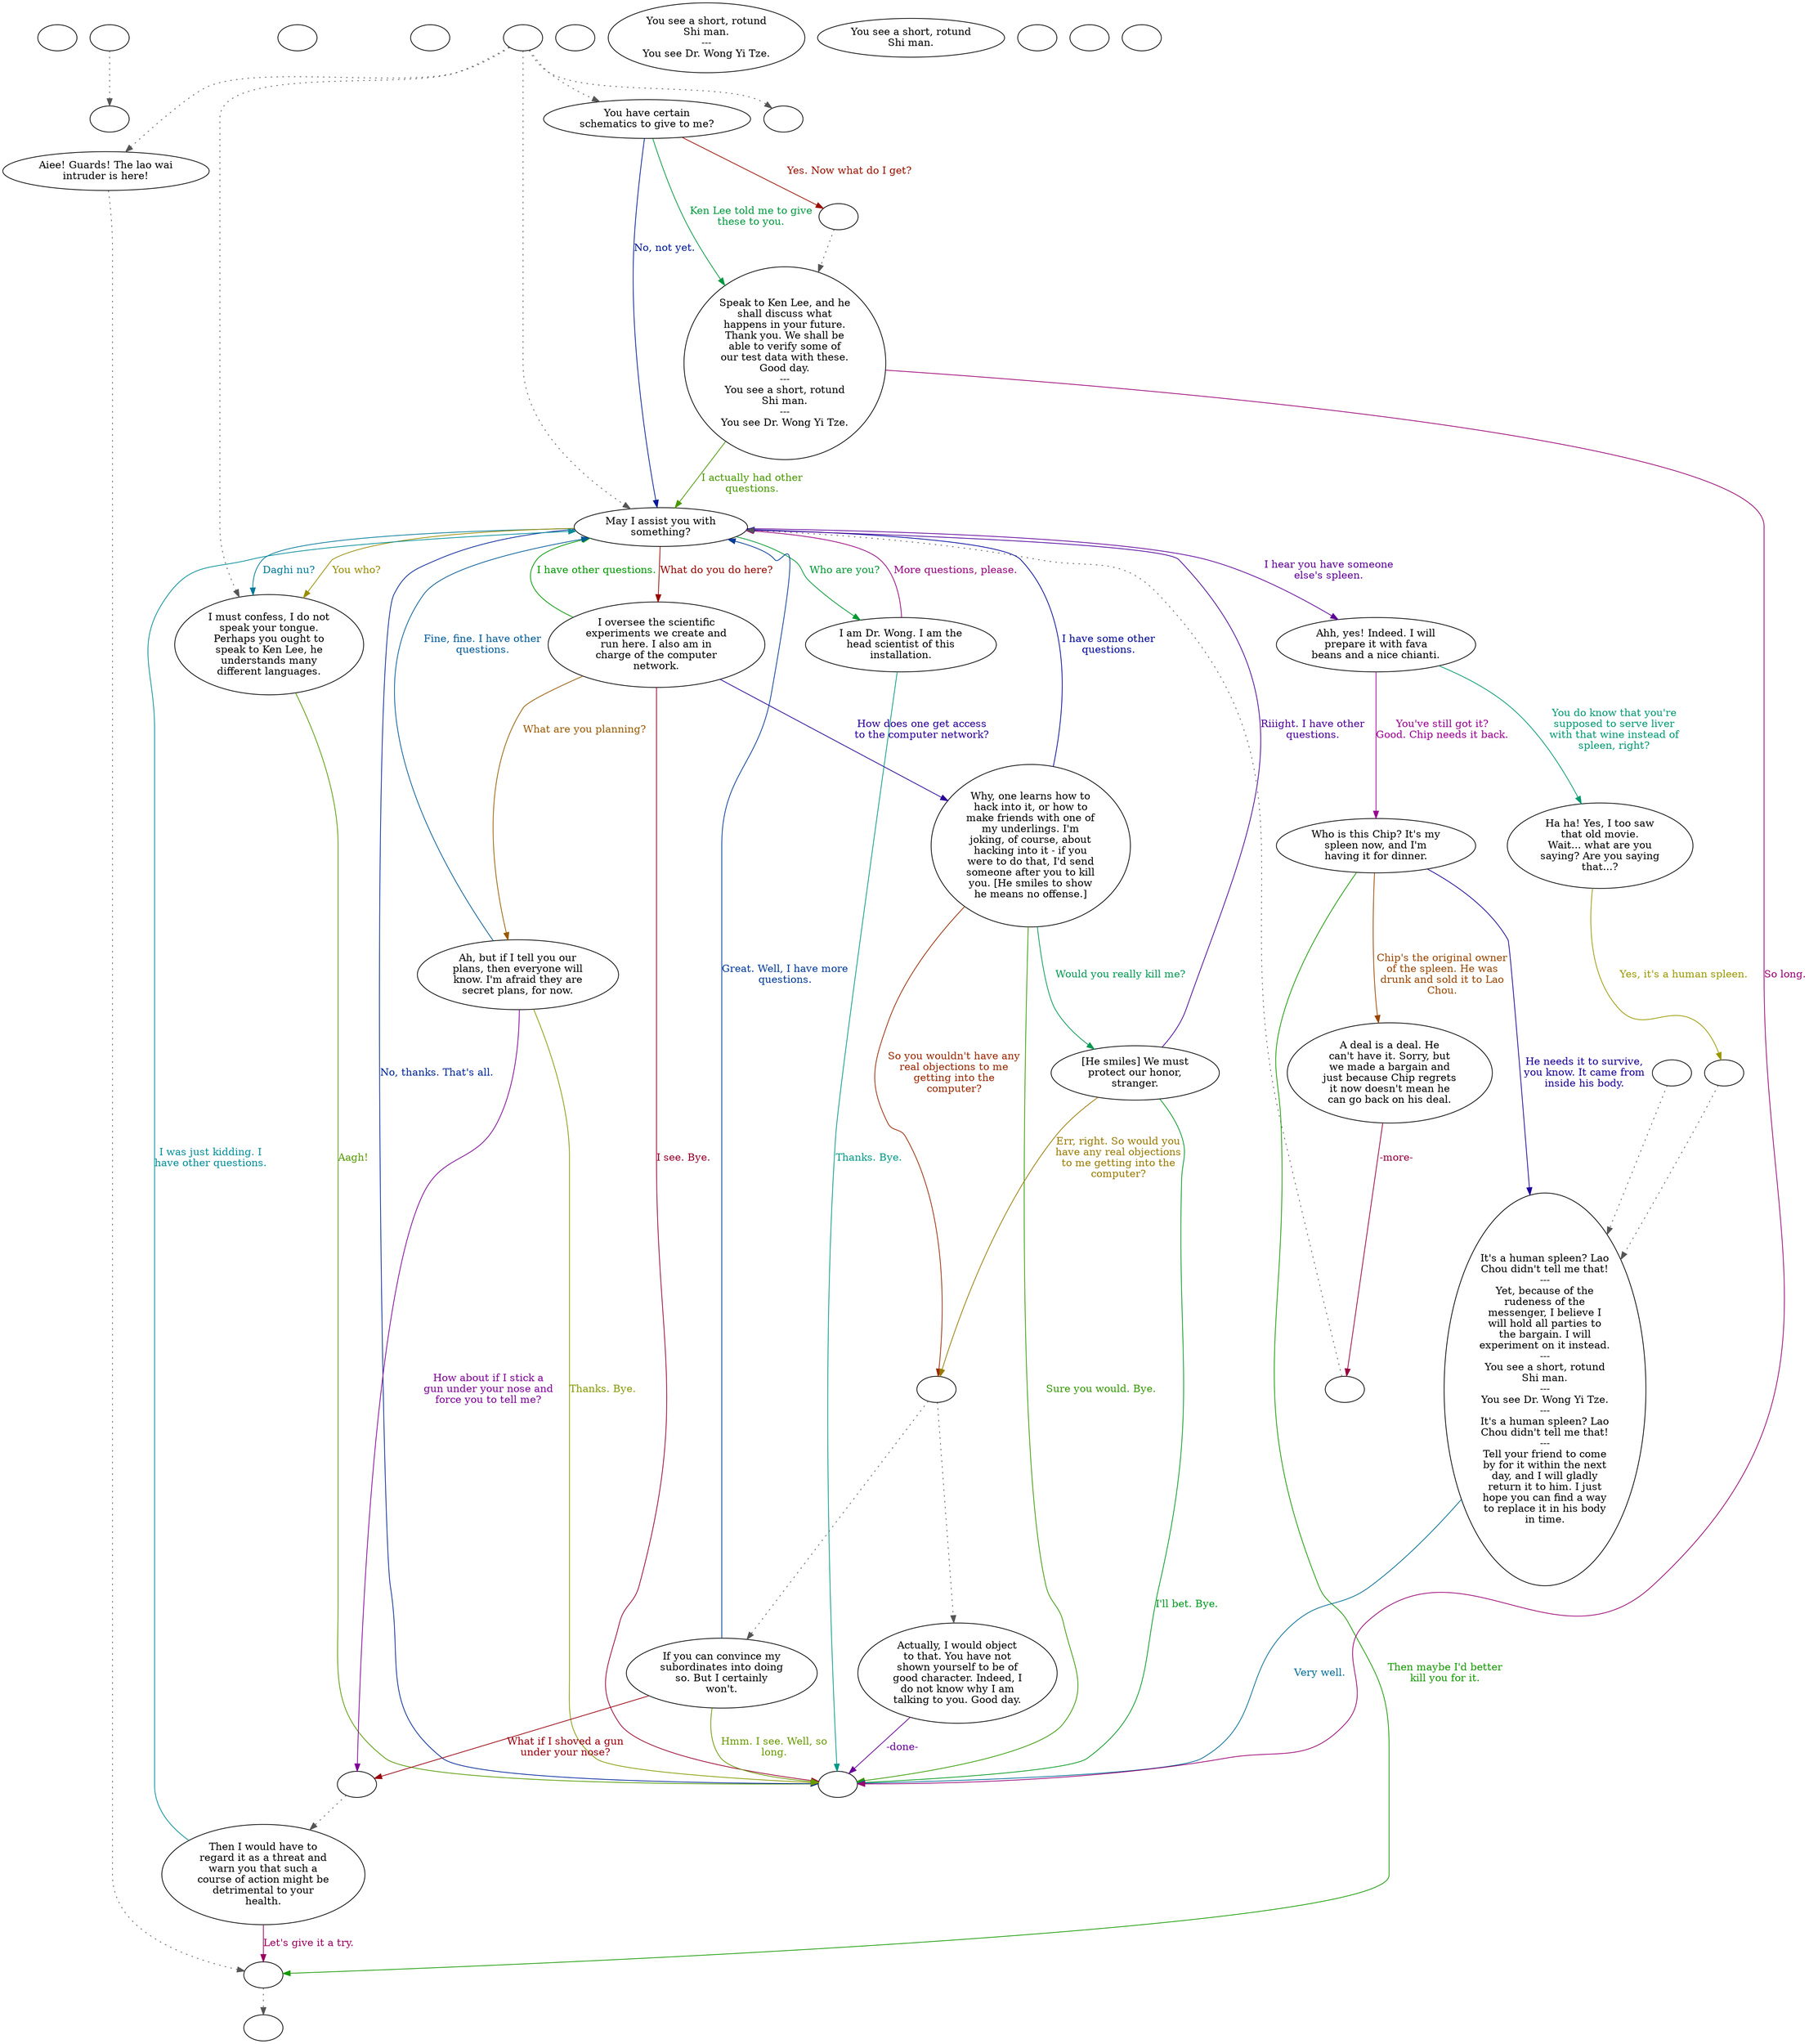 digraph fcdrwong {
  "checkPartyMembersNearDoor" [style=filled       fillcolor="#FFFFFF"       color="#000000"]
  "checkPartyMembersNearDoor" [label=""]
  "old_pickup_p_proc" [style=filled       fillcolor="#FFFFFF"       color="#000000"]
  "old_pickup_p_proc" [label=""]
  "pickup_p_proc" [style=filled       fillcolor="#FFFFFF"       color="#000000"]
  "pickup_p_proc" -> "old_pickup_p_proc" [style=dotted color="#555555"]
  "pickup_p_proc" [label=""]
  "start" [style=filled       fillcolor="#FFFFFF"       color="#000000"]
  "start" [label=""]
  "critter_p_proc" [style=filled       fillcolor="#FFFFFF"       color="#000000"]
  "critter_p_proc" [label=""]
  "talk_p_proc" [style=filled       fillcolor="#FFFFFF"       color="#000000"]
  "talk_p_proc" -> "Node016" [style=dotted color="#555555"]
  "talk_p_proc" -> "Node017" [style=dotted color="#555555"]
  "talk_p_proc" -> "Node002" [style=dotted color="#555555"]
  "talk_p_proc" -> "Node001" [style=dotted color="#555555"]
  "talk_p_proc" -> "doCallGuards" [style=dotted color="#555555"]
  "talk_p_proc" [label=""]
  "destroy_p_proc" [style=filled       fillcolor="#FFFFFF"       color="#000000"]
  "destroy_p_proc" [label=""]
  "look_at_p_proc" [style=filled       fillcolor="#FFFFFF"       color="#000000"]
  "look_at_p_proc" [label="You see a short, rotund\nShi man.\n---\nYou see Dr. Wong Yi Tze."]
  "description_p_proc" [style=filled       fillcolor="#FFFFFF"       color="#000000"]
  "description_p_proc" [label="You see a short, rotund\nShi man."]
  "use_skill_on_p_proc" [style=filled       fillcolor="#FFFFFF"       color="#000000"]
  "use_skill_on_p_proc" [label=""]
  "damage_p_proc" [style=filled       fillcolor="#FFFFFF"       color="#000000"]
  "damage_p_proc" [label=""]
  "map_enter_p_proc" [style=filled       fillcolor="#FFFFFF"       color="#000000"]
  "map_enter_p_proc" [label=""]
  "Node998" [style=filled       fillcolor="#FFFFFF"       color="#000000"]
  "Node998" [label=""]
  "Node999" [style=filled       fillcolor="#FFFFFF"       color="#000000"]
  "Node999" [label=""]
  "Node001" [style=filled       fillcolor="#FFFFFF"       color="#000000"]
  "Node001" [label="May I assist you with\nsomething?"]
  "Node001" -> "Node002" [label="Daghi nu?" color="#007999" fontcolor="#007999"]
  "Node001" -> "Node002" [label="You who?" color="#998C00" fontcolor="#998C00"]
  "Node001" -> "Node010" [label="I hear you have someone\nelse's spleen." color="#5F0099" fontcolor="#5F0099"]
  "Node001" -> "Node003" [label="Who are you?" color="#009933" fontcolor="#009933"]
  "Node001" -> "Node004" [label="What do you do here?" color="#990600" fontcolor="#990600"]
  "Node001" -> "Node999" [label="No, thanks. That's all." color="#002699" fontcolor="#002699"]
  "Node002" [style=filled       fillcolor="#FFFFFF"       color="#000000"]
  "Node002" [label="I must confess, I do not\nspeak your tongue.\nPerhaps you ought to\nspeak to Ken Lee, he\nunderstands many\ndifferent languages."]
  "Node002" -> "Node999" [label="Aagh!" color="#539900" fontcolor="#539900"]
  "Node003" [style=filled       fillcolor="#FFFFFF"       color="#000000"]
  "Node003" [label="I am Dr. Wong. I am the\nhead scientist of this\ninstallation."]
  "Node003" -> "Node001" [label="More questions, please." color="#990080" fontcolor="#990080"]
  "Node003" -> "Node999" [label="Thanks. Bye." color="#009986" fontcolor="#009986"]
  "Node004" [style=filled       fillcolor="#FFFFFF"       color="#000000"]
  "Node004" [label="I oversee the scientific\nexperiments we create and\nrun here. I also am in\ncharge of the computer\nnetwork."]
  "Node004" -> "Node005" [label="What are you planning?" color="#995900" fontcolor="#995900"]
  "Node004" -> "Node006" [label="How does one get access\nto the computer network?" color="#2C0099" fontcolor="#2C0099"]
  "Node004" -> "Node001" [label="I have other questions." color="#009900" fontcolor="#009900"]
  "Node004" -> "Node999" [label="I see. Bye." color="#99002D" fontcolor="#99002D"]
  "Node005" [style=filled       fillcolor="#FFFFFF"       color="#000000"]
  "Node005" [label="Ah, but if I tell you our\nplans, then everyone will\nknow. I'm afraid they are\nsecret plans, for now."]
  "Node005" -> "Node001" [label="Fine, fine. I have other\nquestions." color="#005A99" fontcolor="#005A99"]
  "Node005" -> "Node999" [label="Thanks. Bye." color="#869900" fontcolor="#869900"]
  "Node005" -> "Node007a" [label="How about if I stick a\ngun under your nose and\nforce you to tell me?" color="#7F0099" fontcolor="#7F0099"]
  "Node006" [style=filled       fillcolor="#FFFFFF"       color="#000000"]
  "Node006" [label="Why, one learns how to\nhack into it, or how to\nmake friends with one of\nmy underlings. I'm\njoking, of course, about\nhacking into it - if you\nwere to do that, I'd send\nsomeone after you to kill\nyou. [He smiles to show\nhe means no offense.]"]
  "Node006" -> "Node008" [label="Would you really kill me?" color="#009952" fontcolor="#009952"]
  "Node006" -> "Node915" [label="So you wouldn't have any\nreal objections to me\ngetting into the\ncomputer?" color="#992600" fontcolor="#992600"]
  "Node006" -> "Node001" [label="I have some other\nquestions." color="#000799" fontcolor="#000799"]
  "Node006" -> "Node999" [label="Sure you would. Bye." color="#339900" fontcolor="#339900"]
  "Node007" [style=filled       fillcolor="#FFFFFF"       color="#000000"]
  "Node007" [label="Then I would have to\nregard it as a threat and\nwarn you that such a\ncourse of action might be\ndetrimental to your\nhealth."]
  "Node007" -> "Node998a" [label="Let's give it a try." color="#990060" fontcolor="#990060"]
  "Node007" -> "Node001" [label="I was just kidding. I\nhave other questions." color="#008D99" fontcolor="#008D99"]
  "Node008" [style=filled       fillcolor="#FFFFFF"       color="#000000"]
  "Node008" [label="[He smiles] We must\nprotect our honor,\nstranger."]
  "Node008" -> "Node915" [label="Err, right. So would you\nhave any real objections\nto me getting into the\ncomputer?" color="#997900" fontcolor="#997900"]
  "Node008" -> "Node001" [label="Riiight. I have other\nquestions." color="#4C0099" fontcolor="#4C0099"]
  "Node008" -> "Node999" [label="I'll bet. Bye." color="#00991F" fontcolor="#00991F"]
  "Node009" [style=filled       fillcolor="#FFFFFF"       color="#000000"]
  "Node009" [label="If you can convince my\nsubordinates into doing\nso. But I certainly\nwon't."]
  "Node009" -> "Node007a" [label="What if I shoved a gun\nunder your nose?" color="#99000D" fontcolor="#99000D"]
  "Node009" -> "Node001" [label="Great. Well, I have more\nquestions." color="#003A99" fontcolor="#003A99"]
  "Node009" -> "Node999" [label="Hmm. I see. Well, so\nlong." color="#679900" fontcolor="#679900"]
  "Node010" [style=filled       fillcolor="#FFFFFF"       color="#000000"]
  "Node010" [label="Ahh, yes! Indeed. I will\nprepare it with fava\nbeans and a nice chianti."]
  "Node010" -> "Node011" [label="You've still got it?\nGood. Chip needs it back." color="#990093" fontcolor="#990093"]
  "Node010" -> "Node014" [label="You do know that you're\nsupposed to serve liver\nwith that wine instead of\nspleen, right?" color="#009972" fontcolor="#009972"]
  "Node011" [style=filled       fillcolor="#FFFFFF"       color="#000000"]
  "Node011" [label="Who is this Chip? It's my\nspleen now, and I'm\nhaving it for dinner."]
  "Node011" -> "Node012" [label="Chip's the original owner\nof the spleen. He was\ndrunk and sold it to Lao\nChou." color="#994500" fontcolor="#994500"]
  "Node011" -> "Node013" [label="He needs it to survive,\nyou know. It came from\ninside his body." color="#190099" fontcolor="#190099"]
  "Node011" -> "Node998a" [label="Then maybe I'd better\nkill you for it." color="#149900" fontcolor="#149900"]
  "Node012" [style=filled       fillcolor="#FFFFFF"       color="#000000"]
  "Node012" [label="A deal is a deal. He\ncan't have it. Sorry, but\nwe made a bargain and\njust because Chip regrets\nit now doesn't mean he\ncan go back on his deal."]
  "Node012" -> "NodeLost" [label="-more-" color="#990041" fontcolor="#990041"]
  "Node013" [style=filled       fillcolor="#FFFFFF"       color="#000000"]
  "Node013" [label="It's a human spleen? Lao\nChou didn't tell me that!\n---\nYet, because of the\nrudeness of the\nmessenger, I believe I\nwill hold all parties to\nthe bargain. I will\nexperiment on it instead.\n---\nYou see a short, rotund\nShi man.\n---\nYou see Dr. Wong Yi Tze.\n---\nIt's a human spleen? Lao\nChou didn't tell me that!\n---\nTell your friend to come\nby for it within the next\nday, and I will gladly\nreturn it to him. I just\nhope you can find a way\nto replace it in his body\nin time."]
  "Node013" -> "Node999" [label="Very well." color="#006D99" fontcolor="#006D99"]
  "Node014" [style=filled       fillcolor="#FFFFFF"       color="#000000"]
  "Node014" [label="Ha ha! Yes, I too saw\nthat old movie.\nWait... what are you\nsaying? Are you saying\nthat...?"]
  "Node014" -> "Node013b" [label="Yes, it's a human spleen." color="#999800" fontcolor="#999800"]
  "Node015" [style=filled       fillcolor="#FFFFFF"       color="#000000"]
  "Node015" [label="Actually, I would object\nto that. You have not\nshown yourself to be of\ngood character. Indeed, I\ndo not know why I am\ntalking to you. Good day."]
  "Node015" -> "Node999" [label="-done-" color="#6C0099" fontcolor="#6C0099"]
  "Node016" [style=filled       fillcolor="#FFFFFF"       color="#000000"]
  "Node016" -> "Node998a" [style=dotted color="#555555"]
  "Node016" [label="Aiee! Guards! The lao wai\nintruder is here!"]
  "Node017" [style=filled       fillcolor="#FFFFFF"       color="#000000"]
  "Node017" [label="You have certain\nschematics to give to me?"]
  "Node017" -> "Node018" [label="Ken Lee told me to give\nthese to you." color="#00993F" fontcolor="#00993F"]
  "Node017" -> "Node018a" [label="Yes. Now what do I get?" color="#991200" fontcolor="#991200"]
  "Node017" -> "Node001" [label="No, not yet." color="#001A99" fontcolor="#001A99"]
  "Node018" [style=filled       fillcolor="#FFFFFF"       color="#000000"]
  "Node018" [label="Speak to Ken Lee, and he\nshall discuss what\nhappens in your future.\nThank you. We shall be\nable to verify some of\nour test data with these.\nGood day.\n---\nYou see a short, rotund\nShi man.\n---\nYou see Dr. Wong Yi Tze."]
  "Node018" -> "Node001" [label="I actually had other\nquestions." color="#479900" fontcolor="#479900"]
  "Node018" -> "Node999" [label="So long." color="#990074" fontcolor="#990074"]
  "doCallGuards" [style=filled       fillcolor="#FFFFFF"       color="#000000"]
  "doCallGuards" [label=""]
  "Node998a" [style=filled       fillcolor="#FFFFFF"       color="#000000"]
  "Node998a" -> "Node998" [style=dotted color="#555555"]
  "Node998a" [label=""]
  "Node007a" [style=filled       fillcolor="#FFFFFF"       color="#000000"]
  "Node007a" -> "Node007" [style=dotted color="#555555"]
  "Node007a" [label=""]
  "Node915" [style=filled       fillcolor="#FFFFFF"       color="#000000"]
  "Node915" -> "Node009" [style=dotted color="#555555"]
  "Node915" -> "Node015" [style=dotted color="#555555"]
  "Node915" [label=""]
  "Node013a" [style=filled       fillcolor="#FFFFFF"       color="#000000"]
  "Node013a" -> "Node013" [style=dotted color="#555555"]
  "Node013a" [label=""]
  "NodeLost" [style=filled       fillcolor="#FFFFFF"       color="#000000"]
  "NodeLost" -> "Node001" [style=dotted color="#555555"]
  "NodeLost" [label=""]
  "Node013b" [style=filled       fillcolor="#FFFFFF"       color="#000000"]
  "Node013b" -> "Node013" [style=dotted color="#555555"]
  "Node013b" [label=""]
  "Node018a" [style=filled       fillcolor="#FFFFFF"       color="#000000"]
  "Node018a" -> "Node018" [style=dotted color="#555555"]
  "Node018a" [label=""]
}